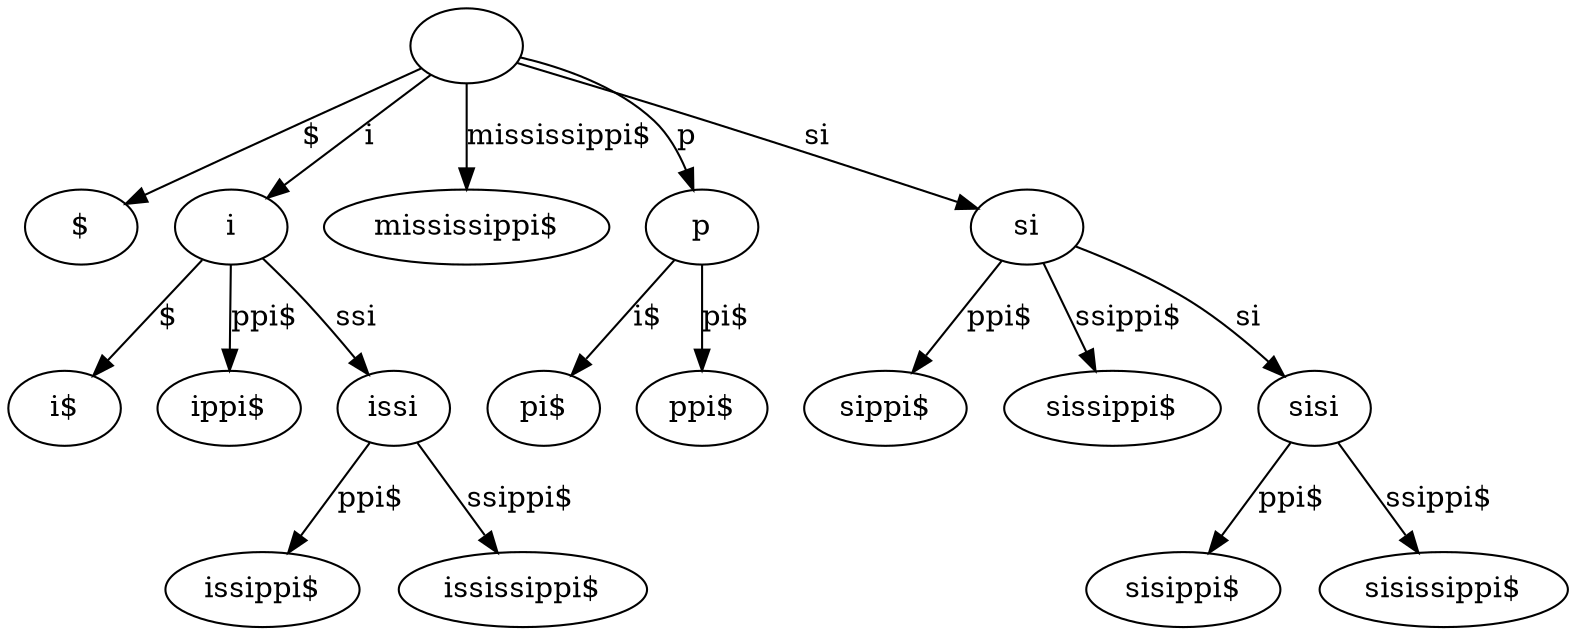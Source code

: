 // Suffix tree
digraph {
	"|" [label=""]
	"$|$" [label="$"]
	"|" -> "$|$" [label="$"]
	"i|i" [label=i]
	"$|i$" [label="i$"]
	"i|i" -> "$|i$" [label="$"]
	"ppi$|ippi$" [label="ippi$"]
	"i|i" -> "ppi$|ippi$" [label="ppi$"]
	"ssi|issi" [label=issi]
	"ppi$|issippi$" [label="issippi$"]
	"ssi|issi" -> "ppi$|issippi$" [label="ppi$"]
	"ssippi$|ississippi$" [label="ississippi$"]
	"ssi|issi" -> "ssippi$|ississippi$" [label="ssippi$"]
	"i|i" -> "ssi|issi" [label=ssi]
	"|" -> "i|i" [label=i]
	"mississippi$|mississippi$" [label="mississippi$"]
	"|" -> "mississippi$|mississippi$" [label="mississippi$"]
	"p|p" [label=p]
	"i$|pi$" [label="pi$"]
	"p|p" -> "i$|pi$" [label="i$"]
	"pi$|ppi$" [label="ppi$"]
	"p|p" -> "pi$|ppi$" [label="pi$"]
	"|" -> "p|p" [label=p]
	"si|si" [label=si]
	"ppi$|sippi$" [label="sippi$"]
	"si|si" -> "ppi$|sippi$" [label="ppi$"]
	"ssippi$|sissippi$" [label="sissippi$"]
	"si|si" -> "ssippi$|sissippi$" [label="ssippi$"]
	"si|sisi" [label=sisi]
	"ppi$|sisippi$" [label="sisippi$"]
	"si|sisi" -> "ppi$|sisippi$" [label="ppi$"]
	"ssippi$|sisissippi$" [label="sisissippi$"]
	"si|sisi" -> "ssippi$|sisissippi$" [label="ssippi$"]
	"si|si" -> "si|sisi" [label=si]
	"|" -> "si|si" [label=si]
}
